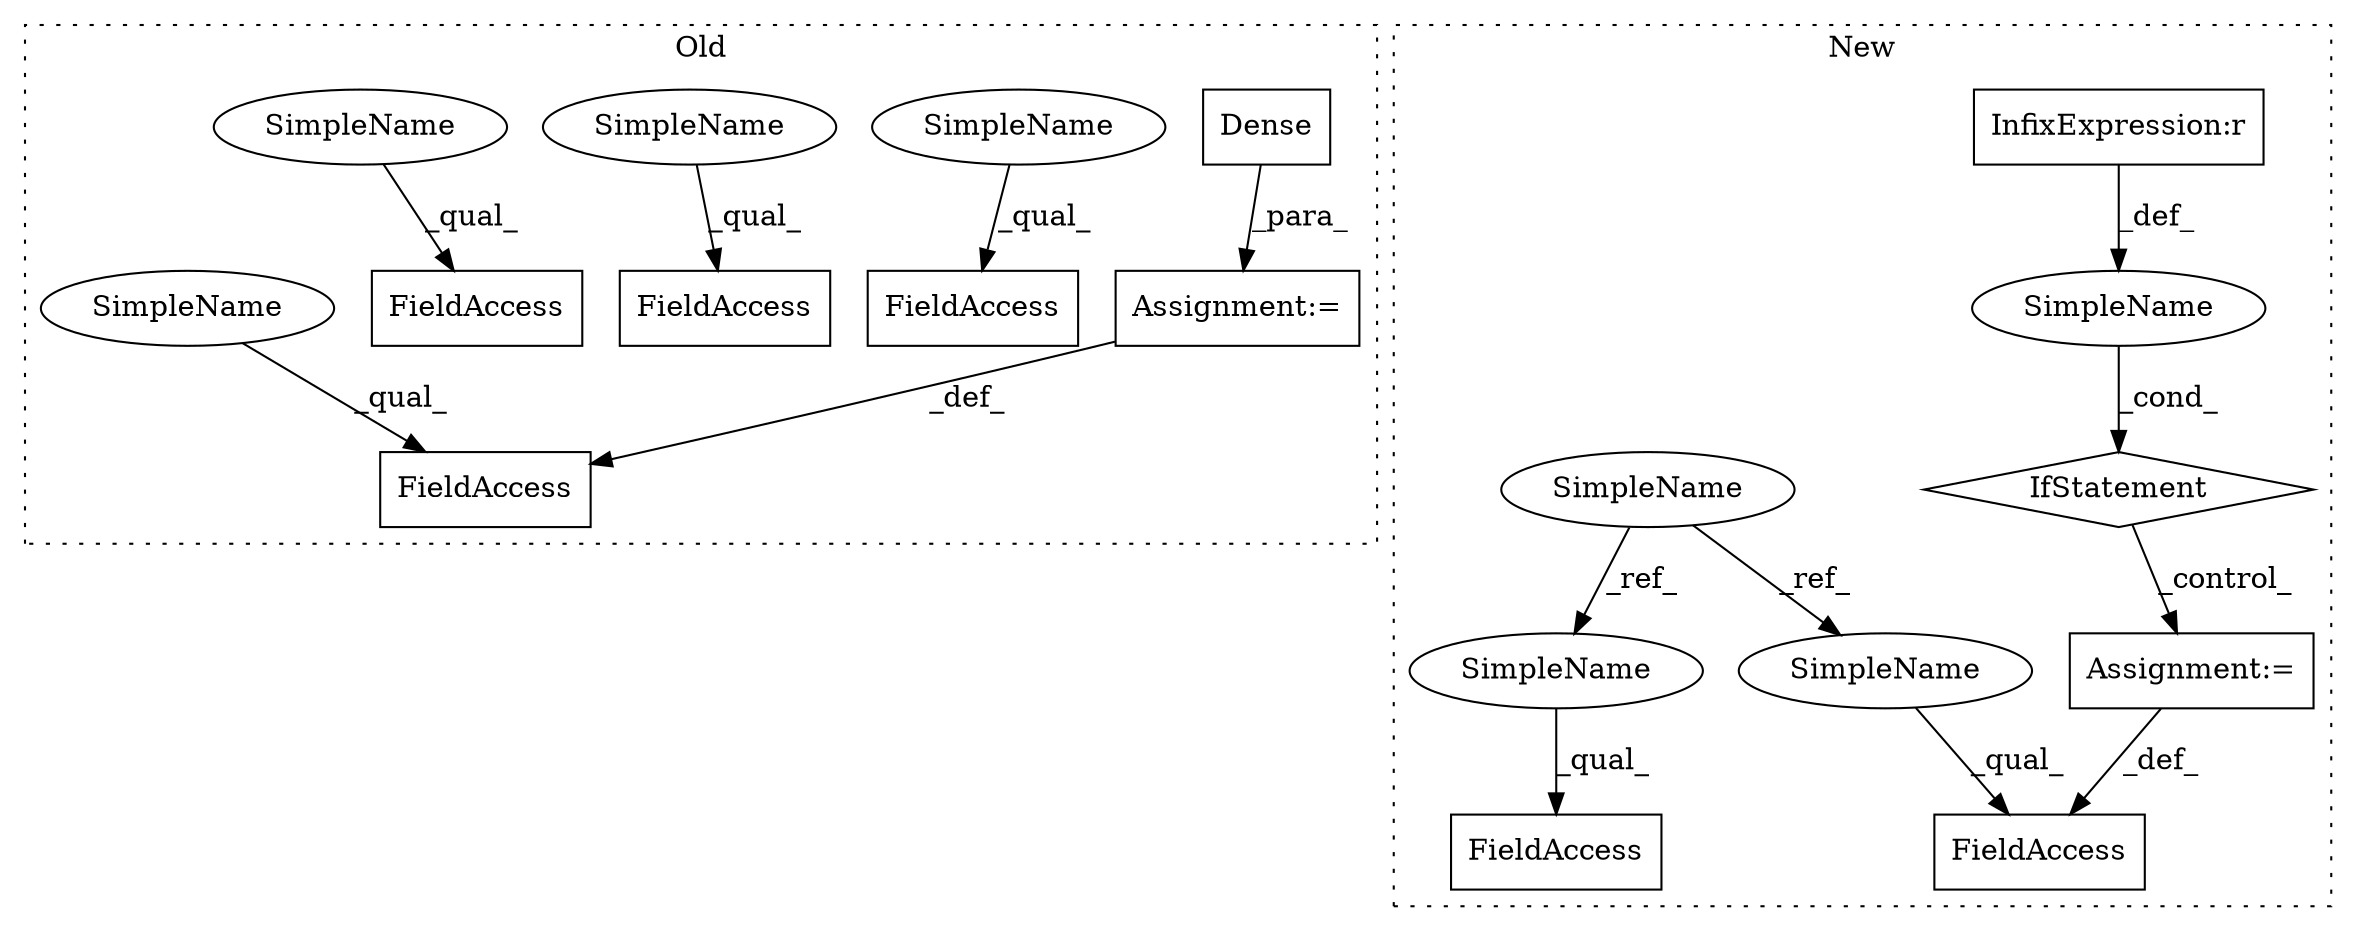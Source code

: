 digraph G {
subgraph cluster0 {
1 [label="Dense" a="32" s="1511,1533" l="6,1" shape="box"];
3 [label="Assignment:=" a="7" s="1492" l="1" shape="box"];
7 [label="FieldAccess" a="22" s="1474" l="18" shape="box"];
11 [label="FieldAccess" a="22" s="1442" l="19" shape="box"];
12 [label="FieldAccess" a="22" s="848" l="12" shape="box"];
13 [label="FieldAccess" a="22" s="871" l="19" shape="box"];
16 [label="SimpleName" a="42" s="848" l="4" shape="ellipse"];
17 [label="SimpleName" a="42" s="1442" l="4" shape="ellipse"];
18 [label="SimpleName" a="42" s="871" l="4" shape="ellipse"];
19 [label="SimpleName" a="42" s="1474" l="4" shape="ellipse"];
label = "Old";
style="dotted";
}
subgraph cluster1 {
2 [label="IfStatement" a="25" s="3149,3168" l="4,2" shape="diamond"];
4 [label="Assignment:=" a="7" s="3193" l="1" shape="box"];
5 [label="SimpleName" a="42" s="" l="" shape="ellipse"];
6 [label="FieldAccess" a="22" s="3180" l="13" shape="box"];
8 [label="InfixExpression:r" a="27" s="3160" l="4" shape="box"];
9 [label="SimpleName" a="42" s="2737" l="4" shape="ellipse"];
10 [label="FieldAccess" a="22" s="3377" l="13" shape="box"];
14 [label="SimpleName" a="42" s="3377" l="4" shape="ellipse"];
15 [label="SimpleName" a="42" s="3180" l="4" shape="ellipse"];
label = "New";
style="dotted";
}
1 -> 3 [label="_para_"];
2 -> 4 [label="_control_"];
3 -> 7 [label="_def_"];
4 -> 6 [label="_def_"];
5 -> 2 [label="_cond_"];
8 -> 5 [label="_def_"];
9 -> 14 [label="_ref_"];
9 -> 15 [label="_ref_"];
14 -> 10 [label="_qual_"];
15 -> 6 [label="_qual_"];
16 -> 12 [label="_qual_"];
17 -> 11 [label="_qual_"];
18 -> 13 [label="_qual_"];
19 -> 7 [label="_qual_"];
}